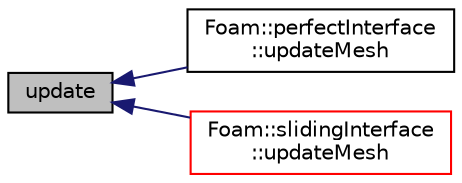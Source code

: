 digraph "update"
{
  bgcolor="transparent";
  edge [fontname="Helvetica",fontsize="10",labelfontname="Helvetica",labelfontsize="10"];
  node [fontname="Helvetica",fontsize="10",shape=record];
  rankdir="LR";
  Node1 [label="update",height=0.2,width=0.4,color="black", fillcolor="grey75", style="filled", fontcolor="black"];
  Node1 -> Node2 [dir="back",color="midnightblue",fontsize="10",style="solid",fontname="Helvetica"];
  Node2 [label="Foam::perfectInterface\l::updateMesh",height=0.2,width=0.4,color="black",URL="$a01836.html#ad57565956fd4064299f4bd3c4eebb1d4",tooltip="Force recalculation of locally stored data on topological change. "];
  Node1 -> Node3 [dir="back",color="midnightblue",fontsize="10",style="solid",fontname="Helvetica"];
  Node3 [label="Foam::slidingInterface\l::updateMesh",height=0.2,width=0.4,color="red",URL="$a02345.html#ad57565956fd4064299f4bd3c4eebb1d4",tooltip="Force recalculation of locally stored data on topological change. "];
}
